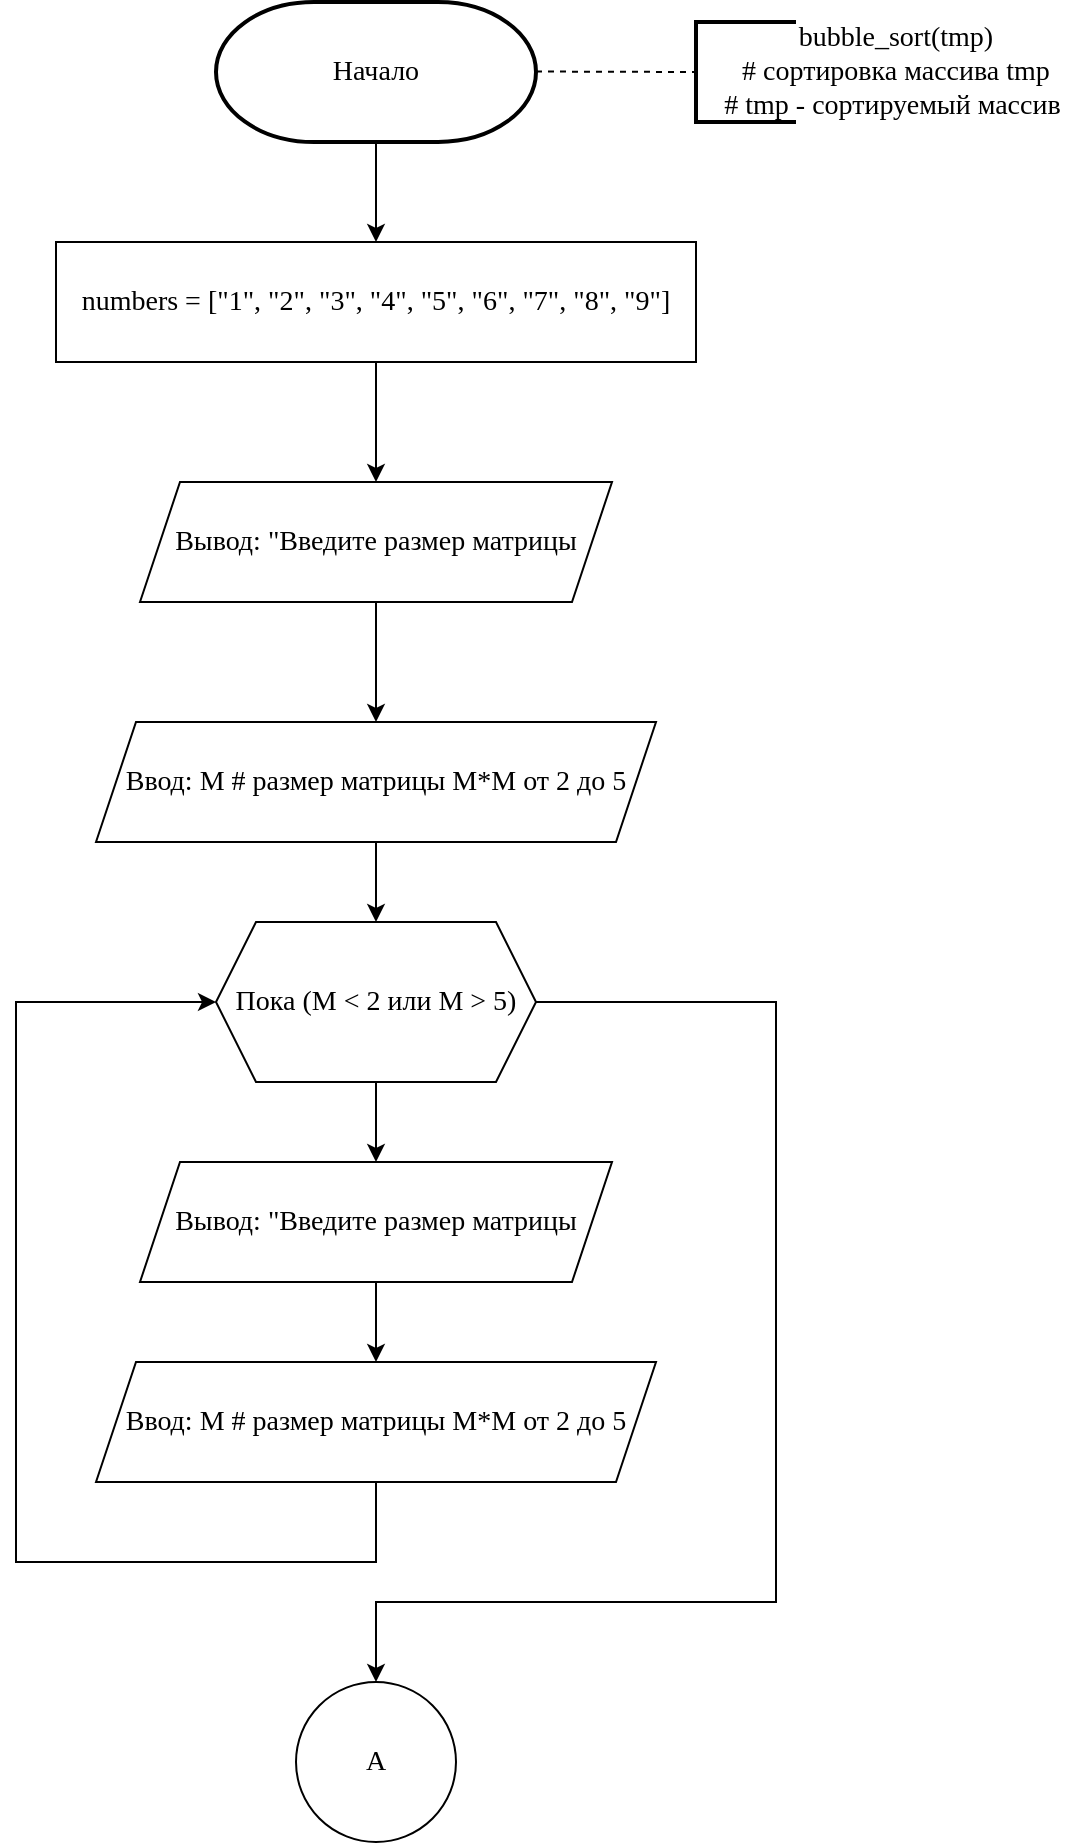 <mxfile version="20.6.2" type="github" pages="2">
  <diagram id="C5RBs43oDa-KdzZeNtuy" name="Страница 1">
    <mxGraphModel dx="813" dy="446" grid="1" gridSize="10" guides="1" tooltips="1" connect="1" arrows="1" fold="1" page="1" pageScale="1" pageWidth="827" pageHeight="1169" math="0" shadow="0">
      <root>
        <mxCell id="WIyWlLk6GJQsqaUBKTNV-0" />
        <mxCell id="WIyWlLk6GJQsqaUBKTNV-1" parent="WIyWlLk6GJQsqaUBKTNV-0" />
        <mxCell id="lGB9nkkbmbxpea_cKSjL-11" style="edgeStyle=orthogonalEdgeStyle;rounded=0;orthogonalLoop=1;jettySize=auto;html=1;exitX=0.5;exitY=1;exitDx=0;exitDy=0;exitPerimeter=0;entryX=0.5;entryY=0;entryDx=0;entryDy=0;" edge="1" parent="WIyWlLk6GJQsqaUBKTNV-1" source="lGB9nkkbmbxpea_cKSjL-3" target="lGB9nkkbmbxpea_cKSjL-12">
          <mxGeometry relative="1" as="geometry">
            <mxPoint x="360" y="205" as="targetPoint" />
          </mxGeometry>
        </mxCell>
        <mxCell id="lGB9nkkbmbxpea_cKSjL-3" value="&lt;font style=&quot;font-size: 14px;&quot; face=&quot;Times New Roman&quot;&gt;Начало&lt;/font&gt;" style="strokeWidth=2;html=1;shape=mxgraph.flowchart.terminator;whiteSpace=wrap;" vertex="1" parent="WIyWlLk6GJQsqaUBKTNV-1">
          <mxGeometry x="280" y="120" width="160" height="70" as="geometry" />
        </mxCell>
        <mxCell id="lGB9nkkbmbxpea_cKSjL-4" value="" style="endArrow=none;dashed=1;html=1;rounded=0;" edge="1" parent="WIyWlLk6GJQsqaUBKTNV-1">
          <mxGeometry width="50" height="50" relative="1" as="geometry">
            <mxPoint x="440" y="154.76" as="sourcePoint" />
            <mxPoint x="520" y="155" as="targetPoint" />
          </mxGeometry>
        </mxCell>
        <mxCell id="lGB9nkkbmbxpea_cKSjL-7" value="" style="strokeWidth=2;html=1;shape=mxgraph.flowchart.annotation_1;align=left;pointerEvents=1;" vertex="1" parent="WIyWlLk6GJQsqaUBKTNV-1">
          <mxGeometry x="520" y="130" width="50" height="50" as="geometry" />
        </mxCell>
        <mxCell id="lGB9nkkbmbxpea_cKSjL-9" value="&lt;font style=&quot;font-size: 14px;&quot; face=&quot;Times New Roman&quot;&gt;bubble_sort(tmp)&lt;br&gt;# сортировка массива tmp&lt;br&gt;# tmp - сортируемый массив&amp;nbsp;&lt;/font&gt;" style="text;html=1;strokeColor=none;fillColor=none;align=center;verticalAlign=middle;whiteSpace=wrap;rounded=0;" vertex="1" parent="WIyWlLk6GJQsqaUBKTNV-1">
          <mxGeometry x="530" y="130" width="180" height="50" as="geometry" />
        </mxCell>
        <mxCell id="lGB9nkkbmbxpea_cKSjL-14" style="edgeStyle=orthogonalEdgeStyle;rounded=0;orthogonalLoop=1;jettySize=auto;html=1;exitX=0.5;exitY=1;exitDx=0;exitDy=0;entryX=0.5;entryY=0;entryDx=0;entryDy=0;fontFamily=Times New Roman;fontSize=14;" edge="1" parent="WIyWlLk6GJQsqaUBKTNV-1" source="lGB9nkkbmbxpea_cKSjL-12">
          <mxGeometry relative="1" as="geometry">
            <mxPoint x="360.0" y="360" as="targetPoint" />
          </mxGeometry>
        </mxCell>
        <mxCell id="lGB9nkkbmbxpea_cKSjL-12" value="&lt;font style=&quot;font-size: 14px;&quot; face=&quot;Times New Roman&quot;&gt;numbers = [&quot;1&quot;, &quot;2&quot;, &quot;3&quot;, &quot;4&quot;, &quot;5&quot;, &quot;6&quot;, &quot;7&quot;, &quot;8&quot;, &quot;9&quot;]&lt;br&gt;&lt;/font&gt;" style="rounded=0;whiteSpace=wrap;html=1;" vertex="1" parent="WIyWlLk6GJQsqaUBKTNV-1">
          <mxGeometry x="200" y="240" width="320" height="60" as="geometry" />
        </mxCell>
        <mxCell id="lGB9nkkbmbxpea_cKSjL-20" style="edgeStyle=orthogonalEdgeStyle;rounded=0;orthogonalLoop=1;jettySize=auto;html=1;exitX=0.5;exitY=1;exitDx=0;exitDy=0;fontFamily=Times New Roman;fontSize=14;" edge="1" parent="WIyWlLk6GJQsqaUBKTNV-1" source="lGB9nkkbmbxpea_cKSjL-17" target="lGB9nkkbmbxpea_cKSjL-19">
          <mxGeometry relative="1" as="geometry" />
        </mxCell>
        <mxCell id="lGB9nkkbmbxpea_cKSjL-17" value="Вывод: &quot;Введите размер матрицы" style="shape=parallelogram;perimeter=parallelogramPerimeter;whiteSpace=wrap;html=1;fixedSize=1;fontFamily=Times New Roman;fontSize=14;" vertex="1" parent="WIyWlLk6GJQsqaUBKTNV-1">
          <mxGeometry x="242" y="360" width="236" height="60" as="geometry" />
        </mxCell>
        <mxCell id="lGB9nkkbmbxpea_cKSjL-22" style="edgeStyle=orthogonalEdgeStyle;rounded=0;orthogonalLoop=1;jettySize=auto;html=1;entryX=0.5;entryY=0;entryDx=0;entryDy=0;fontFamily=Times New Roman;fontSize=14;" edge="1" parent="WIyWlLk6GJQsqaUBKTNV-1" source="lGB9nkkbmbxpea_cKSjL-19" target="lGB9nkkbmbxpea_cKSjL-21">
          <mxGeometry relative="1" as="geometry" />
        </mxCell>
        <mxCell id="lGB9nkkbmbxpea_cKSjL-19" value="Ввод: M # размер матрицы M*M от 2 до 5" style="shape=parallelogram;perimeter=parallelogramPerimeter;whiteSpace=wrap;html=1;fixedSize=1;fontFamily=Times New Roman;fontSize=14;" vertex="1" parent="WIyWlLk6GJQsqaUBKTNV-1">
          <mxGeometry x="220" y="480" width="280" height="60" as="geometry" />
        </mxCell>
        <mxCell id="lGB9nkkbmbxpea_cKSjL-26" style="edgeStyle=orthogonalEdgeStyle;rounded=0;orthogonalLoop=1;jettySize=auto;html=1;entryX=0.5;entryY=0;entryDx=0;entryDy=0;fontFamily=Times New Roman;fontSize=14;" edge="1" parent="WIyWlLk6GJQsqaUBKTNV-1" source="lGB9nkkbmbxpea_cKSjL-21" target="lGB9nkkbmbxpea_cKSjL-23">
          <mxGeometry relative="1" as="geometry" />
        </mxCell>
        <mxCell id="lGB9nkkbmbxpea_cKSjL-36" style="edgeStyle=orthogonalEdgeStyle;rounded=0;orthogonalLoop=1;jettySize=auto;html=1;fontFamily=Times New Roman;fontSize=14;" edge="1" parent="WIyWlLk6GJQsqaUBKTNV-1" source="lGB9nkkbmbxpea_cKSjL-21">
          <mxGeometry relative="1" as="geometry">
            <mxPoint x="360" y="960" as="targetPoint" />
            <Array as="points">
              <mxPoint x="560" y="620" />
              <mxPoint x="560" y="920" />
              <mxPoint x="360" y="920" />
            </Array>
          </mxGeometry>
        </mxCell>
        <mxCell id="lGB9nkkbmbxpea_cKSjL-21" value="Пока (M &amp;lt; 2 или M &amp;gt; 5)" style="shape=hexagon;perimeter=hexagonPerimeter2;whiteSpace=wrap;html=1;fixedSize=1;fontFamily=Times New Roman;fontSize=14;" vertex="1" parent="WIyWlLk6GJQsqaUBKTNV-1">
          <mxGeometry x="280" y="580" width="160" height="80" as="geometry" />
        </mxCell>
        <mxCell id="lGB9nkkbmbxpea_cKSjL-28" style="edgeStyle=orthogonalEdgeStyle;rounded=0;orthogonalLoop=1;jettySize=auto;html=1;fontFamily=Times New Roman;fontSize=14;" edge="1" parent="WIyWlLk6GJQsqaUBKTNV-1" source="lGB9nkkbmbxpea_cKSjL-23" target="lGB9nkkbmbxpea_cKSjL-27">
          <mxGeometry relative="1" as="geometry" />
        </mxCell>
        <mxCell id="lGB9nkkbmbxpea_cKSjL-23" value="Вывод: &quot;Введите размер матрицы" style="shape=parallelogram;perimeter=parallelogramPerimeter;whiteSpace=wrap;html=1;fixedSize=1;fontFamily=Times New Roman;fontSize=14;" vertex="1" parent="WIyWlLk6GJQsqaUBKTNV-1">
          <mxGeometry x="242" y="700" width="236" height="60" as="geometry" />
        </mxCell>
        <mxCell id="lGB9nkkbmbxpea_cKSjL-34" style="edgeStyle=orthogonalEdgeStyle;rounded=0;orthogonalLoop=1;jettySize=auto;html=1;exitX=0.5;exitY=1;exitDx=0;exitDy=0;fontFamily=Times New Roman;fontSize=14;entryX=0;entryY=0.5;entryDx=0;entryDy=0;" edge="1" parent="WIyWlLk6GJQsqaUBKTNV-1" source="lGB9nkkbmbxpea_cKSjL-27" target="lGB9nkkbmbxpea_cKSjL-21">
          <mxGeometry relative="1" as="geometry">
            <mxPoint x="190" y="620" as="targetPoint" />
            <Array as="points">
              <mxPoint x="360" y="900" />
              <mxPoint x="180" y="900" />
              <mxPoint x="180" y="620" />
            </Array>
          </mxGeometry>
        </mxCell>
        <mxCell id="lGB9nkkbmbxpea_cKSjL-27" value="Ввод: M # размер матрицы M*M от 2 до 5" style="shape=parallelogram;perimeter=parallelogramPerimeter;whiteSpace=wrap;html=1;fixedSize=1;fontFamily=Times New Roman;fontSize=14;" vertex="1" parent="WIyWlLk6GJQsqaUBKTNV-1">
          <mxGeometry x="220" y="800" width="280" height="60" as="geometry" />
        </mxCell>
        <mxCell id="lGB9nkkbmbxpea_cKSjL-38" value="A" style="ellipse;whiteSpace=wrap;html=1;aspect=fixed;fontFamily=Times New Roman;fontSize=14;" vertex="1" parent="WIyWlLk6GJQsqaUBKTNV-1">
          <mxGeometry x="320" y="960" width="80" height="80" as="geometry" />
        </mxCell>
      </root>
    </mxGraphModel>
  </diagram>
  <diagram id="S_AXdi6OGKMSA_9-iiaM" name="Страница 2">
    <mxGraphModel dx="813" dy="446" grid="1" gridSize="10" guides="1" tooltips="1" connect="1" arrows="1" fold="1" page="1" pageScale="1" pageWidth="827" pageHeight="1169" math="0" shadow="0">
      <root>
        <mxCell id="0" />
        <mxCell id="1" parent="0" />
        <mxCell id="myh9R-bnxQby4gH9twHM-3" style="edgeStyle=orthogonalEdgeStyle;rounded=0;orthogonalLoop=1;jettySize=auto;html=1;fontFamily=Times New Roman;fontSize=14;" edge="1" parent="1" source="myh9R-bnxQby4gH9twHM-1">
          <mxGeometry relative="1" as="geometry">
            <mxPoint x="400" y="160" as="targetPoint" />
          </mxGeometry>
        </mxCell>
        <mxCell id="myh9R-bnxQby4gH9twHM-1" value="A" style="ellipse;whiteSpace=wrap;html=1;aspect=fixed;fontFamily=Times New Roman;fontSize=14;" vertex="1" parent="1">
          <mxGeometry x="360" y="40" width="80" height="80" as="geometry" />
        </mxCell>
        <mxCell id="myh9R-bnxQby4gH9twHM-6" style="edgeStyle=orthogonalEdgeStyle;rounded=0;orthogonalLoop=1;jettySize=auto;html=1;fontFamily=Times New Roman;fontSize=14;" edge="1" parent="1" source="myh9R-bnxQby4gH9twHM-4" target="myh9R-bnxQby4gH9twHM-5">
          <mxGeometry relative="1" as="geometry" />
        </mxCell>
        <mxCell id="myh9R-bnxQby4gH9twHM-4" value="matrix = [] # объявление матрицы" style="rounded=0;whiteSpace=wrap;html=1;fontFamily=Times New Roman;fontSize=14;" vertex="1" parent="1">
          <mxGeometry x="280" y="160" width="240" height="60" as="geometry" />
        </mxCell>
        <mxCell id="myh9R-bnxQby4gH9twHM-5" value="tmp = [] # временный массив" style="rounded=0;whiteSpace=wrap;html=1;fontFamily=Times New Roman;fontSize=14;" vertex="1" parent="1">
          <mxGeometry x="280" y="260" width="240" height="60" as="geometry" />
        </mxCell>
      </root>
    </mxGraphModel>
  </diagram>
</mxfile>
